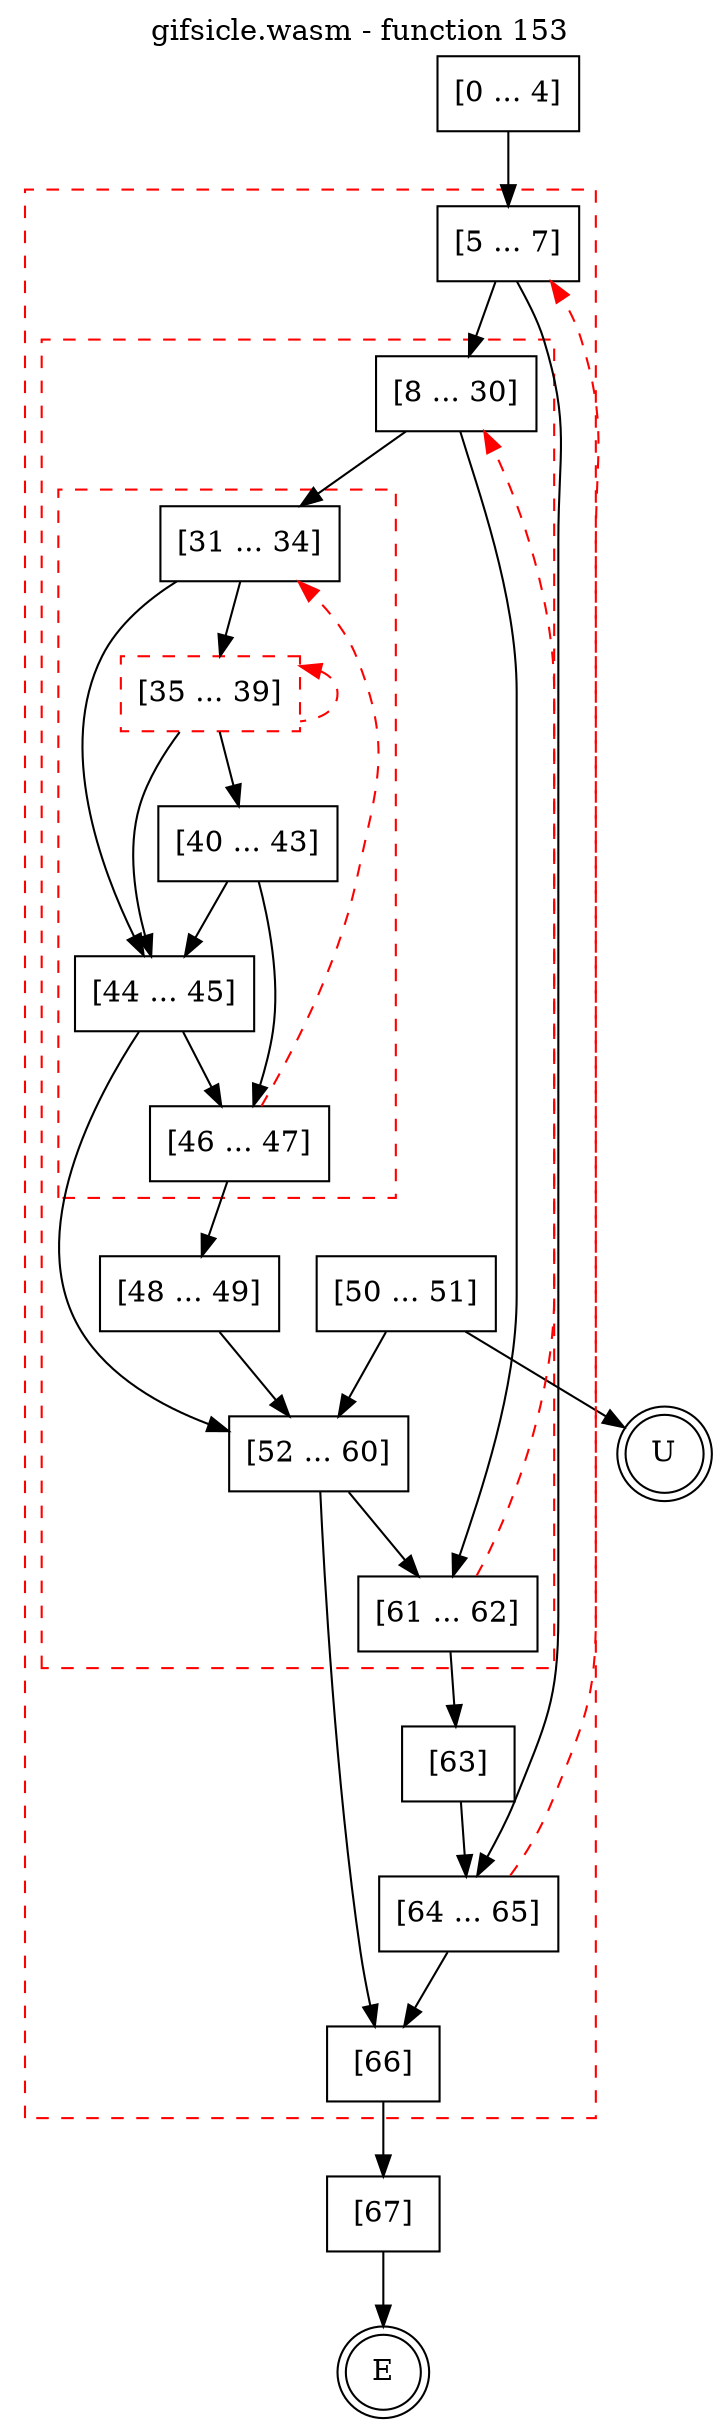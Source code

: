 digraph finite_state_machine {
    label = "gifsicle.wasm - function 153"
    labelloc =  t
    labelfontsize = 16
    labelfontcolor = black
    labelfontname = "Helvetica"
    node [shape = doublecircle]; E U ;
    node [shape = box];
    node [shape=box, color=black, style=solid] 0[label="[0 ... 4]"]
    subgraph cluster_5{
    label = "";
    style = dashed color = red;
    node [shape=box, color=black, style=solid] 5[label="[5 ... 7]"]
    subgraph cluster_8{
    label = "";
    style = dashed color = red;
    node [shape=box, color=black, style=solid] 8[label="[8 ... 30]"]
    subgraph cluster_31{
    label = "";
    style = dashed color = red;
    node [shape=box, color=black, style=solid] 31[label="[31 ... 34]"]
    node [shape=box, color=red, style=dashed] 35[label="[35 ... 39]"]
    node [shape=box, color=black, style=solid] 40[label="[40 ... 43]"]
    node [shape=box, color=black, style=solid] 44[label="[44 ... 45]"]
    node [shape=box, color=black, style=solid] 46[label="[46 ... 47]"]
    }
    node [shape=box, color=black, style=solid] 48[label="[48 ... 49]"]
    node [shape=box, color=black, style=solid] 50[label="[50 ... 51]"]
    node [shape=box, color=black, style=solid] 52[label="[52 ... 60]"]
    node [shape=box, color=black, style=solid] 61[label="[61 ... 62]"]
    }
    node [shape=box, color=black, style=solid] 63[label="[63]"]
    node [shape=box, color=black, style=solid] 64[label="[64 ... 65]"]
    node [shape=box, color=black, style=solid] 66[label="[66]"]
    }
    node [shape=box, color=black, style=solid] 67[label="[67]"]
    node [shape=box, color=black, style=solid] U[label="U"]
    0 -> 5;
    5 -> 8;
    5 -> 64;
    8 -> 31;
    8 -> 61;
    31 -> 35;
    31 -> 44;
    35 -> 40;
    35 -> 44;
    35 -> 35[style="dashed" color="red" dir=back];
    40 -> 44;
    40 -> 46;
    44 -> 46;
    44 -> 52;
    46 -> 31[style="dashed" color="red"];
    46 -> 48;
    48 -> 52;
    50 -> 52;
    50 -> U;
    52 -> 61;
    52 -> 66;
    61 -> 8[style="dashed" color="red"];
    61 -> 63;
    63 -> 64;
    64 -> 5[style="dashed" color="red"];
    64 -> 66;
    66 -> 67;
    67 -> E;
}
